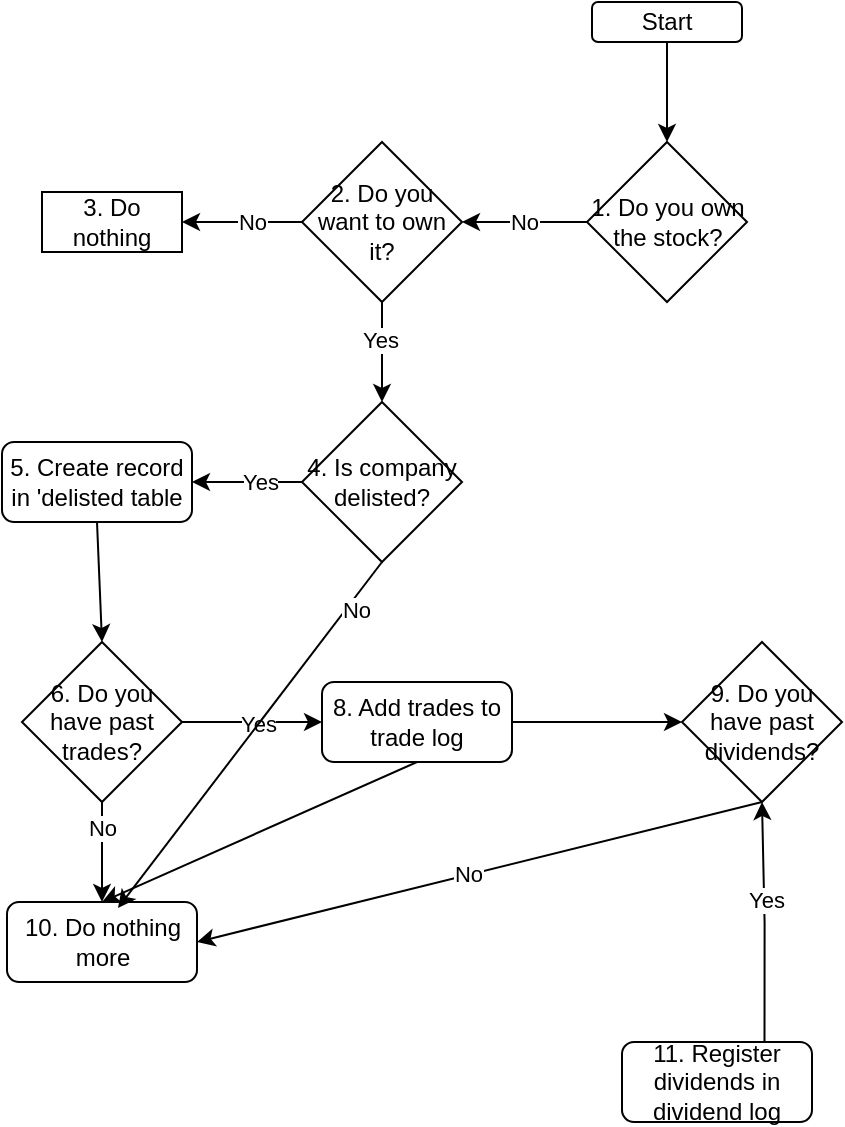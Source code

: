 <mxfile version="28.0.7">
  <diagram name="Page-1" id="K8zi8-V8lbPFwxs8yEM0">
    <mxGraphModel dx="1398" dy="1099" grid="1" gridSize="10" guides="1" tooltips="1" connect="1" arrows="1" fold="1" page="1" pageScale="1" pageWidth="850" pageHeight="1100" math="0" shadow="0">
      <root>
        <mxCell id="0" />
        <mxCell id="1" parent="0" />
        <mxCell id="yfEXp2PuEh9iGfuqsJ-h-6" value="" style="edgeStyle=orthogonalEdgeStyle;rounded=0;orthogonalLoop=1;jettySize=auto;html=1;" edge="1" parent="1" source="yfEXp2PuEh9iGfuqsJ-h-4" target="yfEXp2PuEh9iGfuqsJ-h-5">
          <mxGeometry relative="1" as="geometry" />
        </mxCell>
        <mxCell id="yfEXp2PuEh9iGfuqsJ-h-4" value="Start" style="rounded=1;whiteSpace=wrap;html=1;" vertex="1" parent="1">
          <mxGeometry x="365" y="40" width="75" height="20" as="geometry" />
        </mxCell>
        <mxCell id="yfEXp2PuEh9iGfuqsJ-h-8" value="" style="edgeStyle=orthogonalEdgeStyle;rounded=0;orthogonalLoop=1;jettySize=auto;html=1;" edge="1" parent="1" source="yfEXp2PuEh9iGfuqsJ-h-5" target="yfEXp2PuEh9iGfuqsJ-h-7">
          <mxGeometry relative="1" as="geometry" />
        </mxCell>
        <mxCell id="yfEXp2PuEh9iGfuqsJ-h-15" value="No" style="edgeLabel;html=1;align=center;verticalAlign=middle;resizable=0;points=[];" vertex="1" connectable="0" parent="yfEXp2PuEh9iGfuqsJ-h-8">
          <mxGeometry x="-0.44" y="-1" relative="1" as="geometry">
            <mxPoint x="-14" y="1" as="offset" />
          </mxGeometry>
        </mxCell>
        <mxCell id="yfEXp2PuEh9iGfuqsJ-h-5" value="1. Do you own the stock?" style="rhombus;whiteSpace=wrap;html=1;" vertex="1" parent="1">
          <mxGeometry x="362.5" y="110" width="80" height="80" as="geometry" />
        </mxCell>
        <mxCell id="yfEXp2PuEh9iGfuqsJ-h-10" value="" style="edgeStyle=orthogonalEdgeStyle;rounded=0;orthogonalLoop=1;jettySize=auto;html=1;" edge="1" parent="1" source="yfEXp2PuEh9iGfuqsJ-h-7" target="yfEXp2PuEh9iGfuqsJ-h-9">
          <mxGeometry relative="1" as="geometry" />
        </mxCell>
        <mxCell id="yfEXp2PuEh9iGfuqsJ-h-18" value="No" style="edgeLabel;html=1;align=center;verticalAlign=middle;resizable=0;points=[];" vertex="1" connectable="0" parent="yfEXp2PuEh9iGfuqsJ-h-10">
          <mxGeometry x="-0.167" relative="1" as="geometry">
            <mxPoint as="offset" />
          </mxGeometry>
        </mxCell>
        <mxCell id="yfEXp2PuEh9iGfuqsJ-h-14" value="" style="edgeStyle=orthogonalEdgeStyle;rounded=0;orthogonalLoop=1;jettySize=auto;html=1;" edge="1" parent="1" source="yfEXp2PuEh9iGfuqsJ-h-7" target="yfEXp2PuEh9iGfuqsJ-h-12">
          <mxGeometry relative="1" as="geometry" />
        </mxCell>
        <mxCell id="yfEXp2PuEh9iGfuqsJ-h-19" value="Yes" style="edgeLabel;html=1;align=center;verticalAlign=middle;resizable=0;points=[];" vertex="1" connectable="0" parent="yfEXp2PuEh9iGfuqsJ-h-14">
          <mxGeometry x="-0.24" y="-1" relative="1" as="geometry">
            <mxPoint as="offset" />
          </mxGeometry>
        </mxCell>
        <mxCell id="yfEXp2PuEh9iGfuqsJ-h-7" value="2. Do you want to own it?" style="rhombus;whiteSpace=wrap;html=1;" vertex="1" parent="1">
          <mxGeometry x="220" y="110" width="80" height="80" as="geometry" />
        </mxCell>
        <mxCell id="yfEXp2PuEh9iGfuqsJ-h-9" value="3. Do nothing" style="rounded=0;whiteSpace=wrap;html=1;" vertex="1" parent="1">
          <mxGeometry x="90" y="135" width="70" height="30" as="geometry" />
        </mxCell>
        <mxCell id="yfEXp2PuEh9iGfuqsJ-h-11" value="5. Create record in &#39;delisted table" style="rounded=1;whiteSpace=wrap;html=1;" vertex="1" parent="1">
          <mxGeometry x="70" y="260" width="95" height="40" as="geometry" />
        </mxCell>
        <mxCell id="yfEXp2PuEh9iGfuqsJ-h-13" value="" style="edgeStyle=orthogonalEdgeStyle;rounded=0;orthogonalLoop=1;jettySize=auto;html=1;" edge="1" parent="1" source="yfEXp2PuEh9iGfuqsJ-h-12" target="yfEXp2PuEh9iGfuqsJ-h-11">
          <mxGeometry relative="1" as="geometry" />
        </mxCell>
        <mxCell id="yfEXp2PuEh9iGfuqsJ-h-20" value="Yes" style="edgeLabel;html=1;align=center;verticalAlign=middle;resizable=0;points=[];" vertex="1" connectable="0" parent="yfEXp2PuEh9iGfuqsJ-h-13">
          <mxGeometry x="-0.236" relative="1" as="geometry">
            <mxPoint as="offset" />
          </mxGeometry>
        </mxCell>
        <mxCell id="yfEXp2PuEh9iGfuqsJ-h-12" value="4. Is company delisted?" style="rhombus;whiteSpace=wrap;html=1;" vertex="1" parent="1">
          <mxGeometry x="220" y="240" width="80" height="80" as="geometry" />
        </mxCell>
        <mxCell id="yfEXp2PuEh9iGfuqsJ-h-21" value="8. Add trades to trade log" style="rounded=1;whiteSpace=wrap;html=1;" vertex="1" parent="1">
          <mxGeometry x="230" y="380" width="95" height="40" as="geometry" />
        </mxCell>
        <mxCell id="yfEXp2PuEh9iGfuqsJ-h-24" value="" style="edgeStyle=orthogonalEdgeStyle;rounded=0;orthogonalLoop=1;jettySize=auto;html=1;" edge="1" parent="1" source="yfEXp2PuEh9iGfuqsJ-h-23" target="yfEXp2PuEh9iGfuqsJ-h-21">
          <mxGeometry relative="1" as="geometry" />
        </mxCell>
        <mxCell id="yfEXp2PuEh9iGfuqsJ-h-28" value="Yes" style="edgeLabel;html=1;align=center;verticalAlign=middle;resizable=0;points=[];" vertex="1" connectable="0" parent="yfEXp2PuEh9iGfuqsJ-h-24">
          <mxGeometry x="0.067" y="-1" relative="1" as="geometry">
            <mxPoint as="offset" />
          </mxGeometry>
        </mxCell>
        <mxCell id="yfEXp2PuEh9iGfuqsJ-h-26" value="" style="edgeStyle=orthogonalEdgeStyle;rounded=0;orthogonalLoop=1;jettySize=auto;html=1;" edge="1" parent="1" source="yfEXp2PuEh9iGfuqsJ-h-23" target="yfEXp2PuEh9iGfuqsJ-h-25">
          <mxGeometry relative="1" as="geometry" />
        </mxCell>
        <mxCell id="yfEXp2PuEh9iGfuqsJ-h-27" value="No" style="edgeLabel;html=1;align=center;verticalAlign=middle;resizable=0;points=[];" vertex="1" connectable="0" parent="yfEXp2PuEh9iGfuqsJ-h-26">
          <mxGeometry x="-0.48" relative="1" as="geometry">
            <mxPoint as="offset" />
          </mxGeometry>
        </mxCell>
        <mxCell id="yfEXp2PuEh9iGfuqsJ-h-23" value="6. Do you have past trades?" style="rhombus;whiteSpace=wrap;html=1;" vertex="1" parent="1">
          <mxGeometry x="80" y="360" width="80" height="80" as="geometry" />
        </mxCell>
        <mxCell id="yfEXp2PuEh9iGfuqsJ-h-25" value="10. Do nothing more" style="rounded=1;whiteSpace=wrap;html=1;" vertex="1" parent="1">
          <mxGeometry x="72.5" y="490" width="95" height="40" as="geometry" />
        </mxCell>
        <mxCell id="yfEXp2PuEh9iGfuqsJ-h-29" value="9. Do you have past dividends?" style="rhombus;whiteSpace=wrap;html=1;" vertex="1" parent="1">
          <mxGeometry x="410" y="360" width="80" height="80" as="geometry" />
        </mxCell>
        <mxCell id="yfEXp2PuEh9iGfuqsJ-h-30" value="" style="endArrow=classic;html=1;rounded=0;entryX=0;entryY=0.5;entryDx=0;entryDy=0;exitX=1;exitY=0.5;exitDx=0;exitDy=0;" edge="1" parent="1" source="yfEXp2PuEh9iGfuqsJ-h-21" target="yfEXp2PuEh9iGfuqsJ-h-29">
          <mxGeometry width="50" height="50" relative="1" as="geometry">
            <mxPoint x="370" y="600" as="sourcePoint" />
            <mxPoint x="420" y="550" as="targetPoint" />
          </mxGeometry>
        </mxCell>
        <mxCell id="yfEXp2PuEh9iGfuqsJ-h-31" value="" style="endArrow=classic;html=1;rounded=0;exitX=0.5;exitY=1;exitDx=0;exitDy=0;entryX=0.5;entryY=0;entryDx=0;entryDy=0;" edge="1" parent="1" source="yfEXp2PuEh9iGfuqsJ-h-11" target="yfEXp2PuEh9iGfuqsJ-h-23">
          <mxGeometry width="50" height="50" relative="1" as="geometry">
            <mxPoint x="370" y="600" as="sourcePoint" />
            <mxPoint x="120" y="350" as="targetPoint" />
          </mxGeometry>
        </mxCell>
        <mxCell id="yfEXp2PuEh9iGfuqsJ-h-35" style="edgeStyle=orthogonalEdgeStyle;rounded=0;orthogonalLoop=1;jettySize=auto;html=1;exitX=0.75;exitY=0;exitDx=0;exitDy=0;" edge="1" parent="1" source="yfEXp2PuEh9iGfuqsJ-h-33">
          <mxGeometry relative="1" as="geometry">
            <mxPoint x="450" y="440" as="targetPoint" />
          </mxGeometry>
        </mxCell>
        <mxCell id="yfEXp2PuEh9iGfuqsJ-h-38" value="Yes" style="edgeLabel;html=1;align=center;verticalAlign=middle;resizable=0;points=[];" vertex="1" connectable="0" parent="yfEXp2PuEh9iGfuqsJ-h-35">
          <mxGeometry x="0.189" y="-1" relative="1" as="geometry">
            <mxPoint as="offset" />
          </mxGeometry>
        </mxCell>
        <mxCell id="yfEXp2PuEh9iGfuqsJ-h-33" value="11. Register dividends in dividend log" style="rounded=1;whiteSpace=wrap;html=1;" vertex="1" parent="1">
          <mxGeometry x="380" y="560" width="95" height="40" as="geometry" />
        </mxCell>
        <mxCell id="yfEXp2PuEh9iGfuqsJ-h-34" value="" style="endArrow=classic;html=1;rounded=0;entryX=1;entryY=0.5;entryDx=0;entryDy=0;exitX=0.5;exitY=1;exitDx=0;exitDy=0;" edge="1" parent="1" source="yfEXp2PuEh9iGfuqsJ-h-29" target="yfEXp2PuEh9iGfuqsJ-h-25">
          <mxGeometry width="50" height="50" relative="1" as="geometry">
            <mxPoint x="370" y="600" as="sourcePoint" />
            <mxPoint x="420" y="550" as="targetPoint" />
          </mxGeometry>
        </mxCell>
        <mxCell id="yfEXp2PuEh9iGfuqsJ-h-39" value="No" style="edgeLabel;html=1;align=center;verticalAlign=middle;resizable=0;points=[];" vertex="1" connectable="0" parent="yfEXp2PuEh9iGfuqsJ-h-34">
          <mxGeometry x="0.038" y="-1" relative="1" as="geometry">
            <mxPoint as="offset" />
          </mxGeometry>
        </mxCell>
        <mxCell id="yfEXp2PuEh9iGfuqsJ-h-40" value="" style="endArrow=classic;html=1;rounded=0;entryX=0.584;entryY=0.075;entryDx=0;entryDy=0;entryPerimeter=0;exitX=0.5;exitY=1;exitDx=0;exitDy=0;" edge="1" parent="1" source="yfEXp2PuEh9iGfuqsJ-h-12" target="yfEXp2PuEh9iGfuqsJ-h-25">
          <mxGeometry width="50" height="50" relative="1" as="geometry">
            <mxPoint x="172.5" y="880" as="sourcePoint" />
            <mxPoint x="362.5" y="710" as="targetPoint" />
          </mxGeometry>
        </mxCell>
        <mxCell id="yfEXp2PuEh9iGfuqsJ-h-42" value="No" style="edgeLabel;html=1;align=center;verticalAlign=middle;resizable=0;points=[];" vertex="1" connectable="0" parent="yfEXp2PuEh9iGfuqsJ-h-40">
          <mxGeometry x="-0.747" y="3" relative="1" as="geometry">
            <mxPoint x="1" as="offset" />
          </mxGeometry>
        </mxCell>
        <mxCell id="yfEXp2PuEh9iGfuqsJ-h-41" value="" style="endArrow=classic;html=1;rounded=0;entryX=0.5;entryY=0;entryDx=0;entryDy=0;exitX=0.5;exitY=1;exitDx=0;exitDy=0;" edge="1" parent="1" source="yfEXp2PuEh9iGfuqsJ-h-21" target="yfEXp2PuEh9iGfuqsJ-h-25">
          <mxGeometry width="50" height="50" relative="1" as="geometry">
            <mxPoint x="370" y="600" as="sourcePoint" />
            <mxPoint x="420" y="550" as="targetPoint" />
          </mxGeometry>
        </mxCell>
      </root>
    </mxGraphModel>
  </diagram>
</mxfile>
